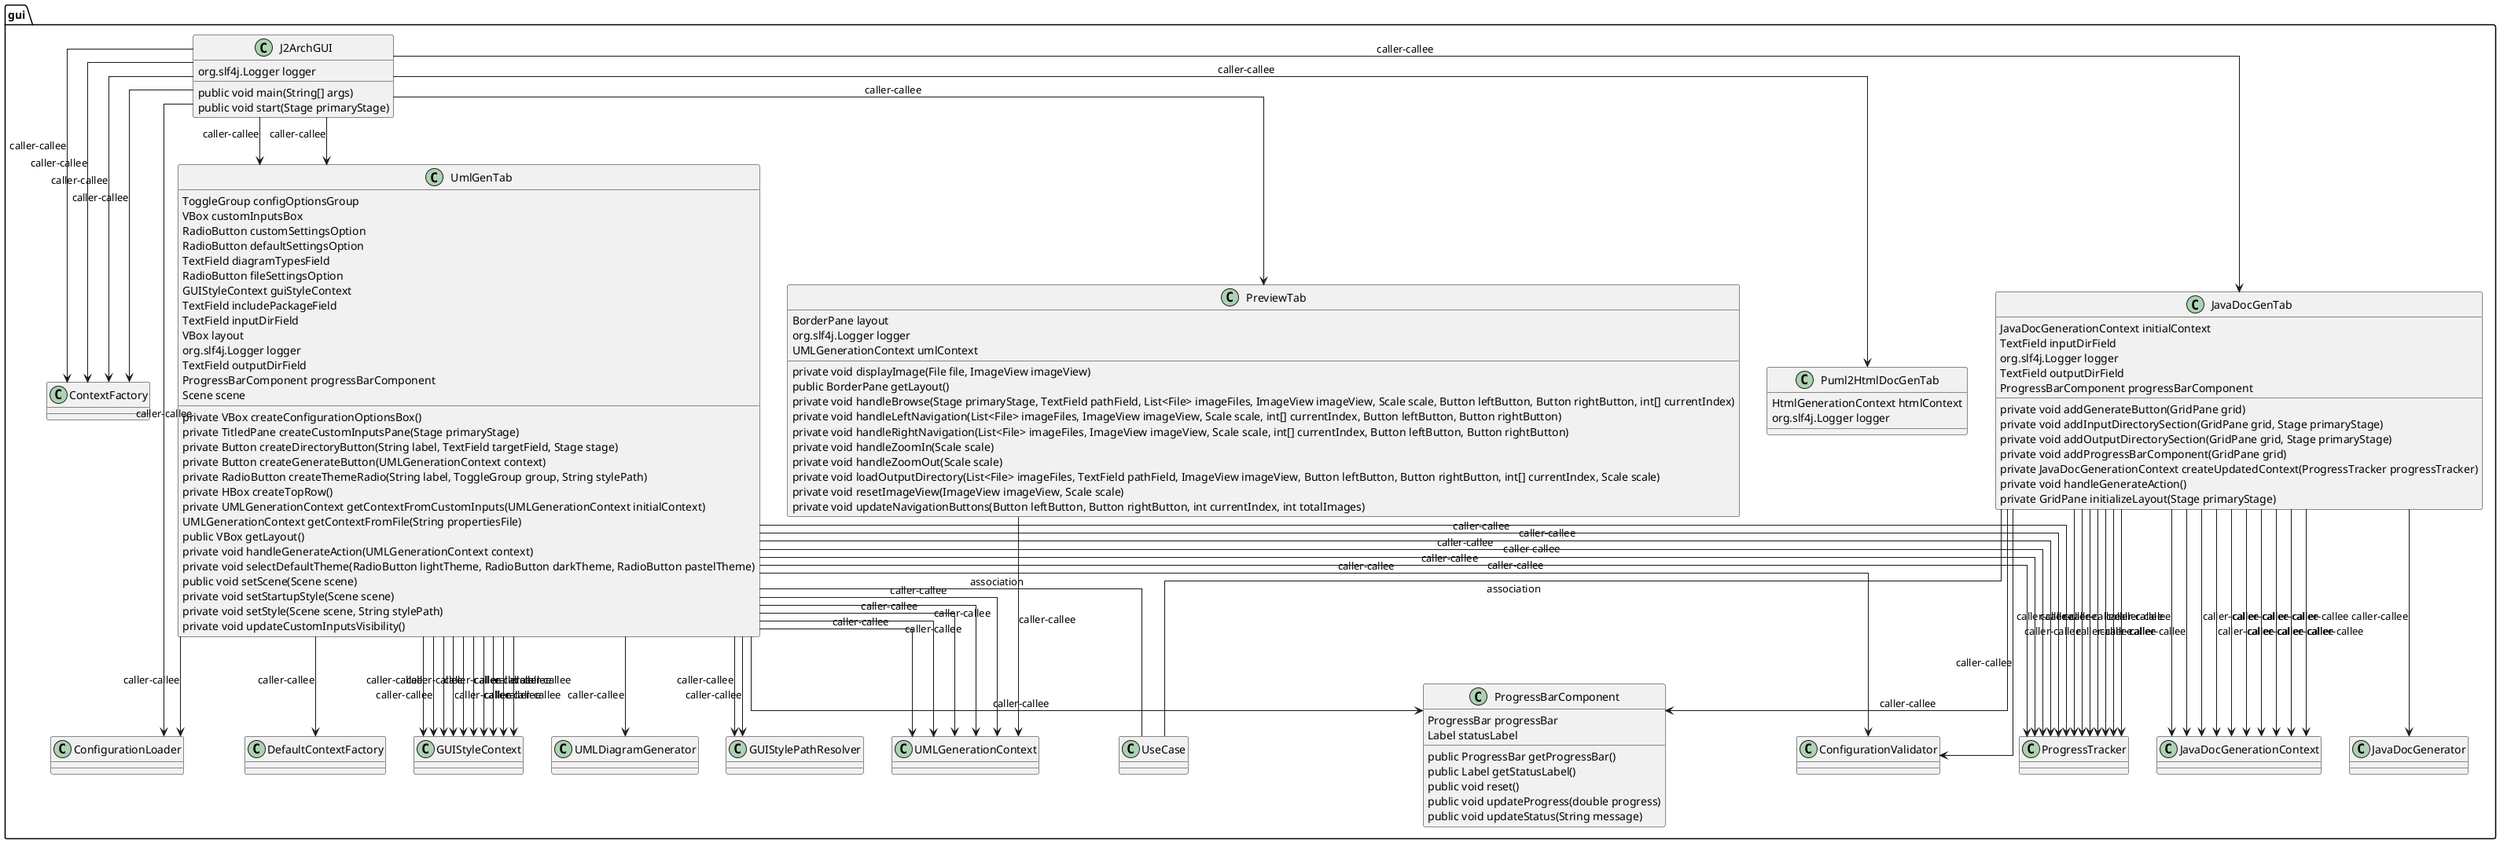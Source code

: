 @startuml
skinparam linetype Ortho
package gui {
class J2ArchGUI {
    org.slf4j.Logger logger
    public void main(String[] args)
    public void start(Stage primaryStage)
}
J2ArchGUI --> ConfigurationLoader : caller-callee
J2ArchGUI --> ContextFactory : caller-callee
J2ArchGUI --> ContextFactory : caller-callee
J2ArchGUI --> ContextFactory : caller-callee
J2ArchGUI --> ContextFactory : caller-callee
J2ArchGUI --> UmlGenTab : caller-callee
J2ArchGUI --> PreviewTab : caller-callee
J2ArchGUI --> Puml2HtmlDocGenTab : caller-callee
J2ArchGUI --> JavaDocGenTab : caller-callee
J2ArchGUI --> UmlGenTab : caller-callee
class JavaDocGenTab {
    JavaDocGenerationContext initialContext
    TextField inputDirField
    org.slf4j.Logger logger
    TextField outputDirField
    ProgressBarComponent progressBarComponent
    private void addGenerateButton(GridPane grid)
    private void addInputDirectorySection(GridPane grid, Stage primaryStage)
    private void addOutputDirectorySection(GridPane grid, Stage primaryStage)
    private void addProgressBarComponent(GridPane grid)
    private JavaDocGenerationContext createUpdatedContext(ProgressTracker progressTracker)
    private void handleGenerateAction()
    private GridPane initializeLayout(Stage primaryStage)
}
JavaDocGenTab --> JavaDocGenerationContext : caller-callee
JavaDocGenTab --> JavaDocGenerationContext : caller-callee
JavaDocGenTab --> ProgressBarComponent : caller-callee
JavaDocGenTab --> ConfigurationValidator : caller-callee
JavaDocGenTab --> JavaDocGenerator : caller-callee
JavaDocGenTab --> ProgressTracker : caller-callee
JavaDocGenTab --> ProgressTracker : caller-callee
JavaDocGenTab --> ProgressTracker : caller-callee
JavaDocGenTab --> ProgressTracker : caller-callee
JavaDocGenTab --> ProgressTracker : caller-callee
JavaDocGenTab -- UseCase : association
JavaDocGenTab --> JavaDocGenerationContext : caller-callee
JavaDocGenTab --> JavaDocGenerationContext : caller-callee
JavaDocGenTab --> JavaDocGenerationContext : caller-callee
JavaDocGenTab --> JavaDocGenerationContext : caller-callee
JavaDocGenTab --> JavaDocGenerationContext : caller-callee
JavaDocGenTab --> JavaDocGenerationContext : caller-callee
JavaDocGenTab --> JavaDocGenerationContext : caller-callee
JavaDocGenTab --> JavaDocGenerationContext : caller-callee
JavaDocGenTab --> ProgressTracker : caller-callee
JavaDocGenTab --> ProgressTracker : caller-callee
class PreviewTab {
    BorderPane layout
    org.slf4j.Logger logger
    UMLGenerationContext umlContext
    private void displayImage(File file, ImageView imageView)
    public BorderPane getLayout()
    private void handleBrowse(Stage primaryStage, TextField pathField, List<File> imageFiles, ImageView imageView, Scale scale, Button leftButton, Button rightButton, int[] currentIndex)
    private void handleLeftNavigation(List<File> imageFiles, ImageView imageView, Scale scale, int[] currentIndex, Button leftButton, Button rightButton)
    private void handleRightNavigation(List<File> imageFiles, ImageView imageView, Scale scale, int[] currentIndex, Button leftButton, Button rightButton)
    private void handleZoomIn(Scale scale)
    private void handleZoomOut(Scale scale)
    private void loadOutputDirectory(List<File> imageFiles, TextField pathField, ImageView imageView, Button leftButton, Button rightButton, int[] currentIndex, Scale scale)
    private void resetImageView(ImageView imageView, Scale scale)
    private void updateNavigationButtons(Button leftButton, Button rightButton, int currentIndex, int totalImages)
}
PreviewTab --> UMLGenerationContext : caller-callee
class ProgressBarComponent {
    ProgressBar progressBar
    Label statusLabel
    public ProgressBar getProgressBar()
    public Label getStatusLabel()
    public void reset()
    public void updateProgress(double progress)
    public void updateStatus(String message)
}
class Puml2HtmlDocGenTab {
    HtmlGenerationContext htmlContext
    org.slf4j.Logger logger
}
class UmlGenTab {
    ToggleGroup configOptionsGroup
    VBox customInputsBox
    RadioButton customSettingsOption
    RadioButton defaultSettingsOption
    TextField diagramTypesField
    RadioButton fileSettingsOption
    GUIStyleContext guiStyleContext
    TextField includePackageField
    TextField inputDirField
    VBox layout
    org.slf4j.Logger logger
    TextField outputDirField
    ProgressBarComponent progressBarComponent
    Scene scene
    private VBox createConfigurationOptionsBox()
    private TitledPane createCustomInputsPane(Stage primaryStage)
    private Button createDirectoryButton(String label, TextField targetField, Stage stage)
    private Button createGenerateButton(UMLGenerationContext context)
    private RadioButton createThemeRadio(String label, ToggleGroup group, String stylePath)
    private HBox createTopRow()
    private UMLGenerationContext getContextFromCustomInputs(UMLGenerationContext initialContext)
     UMLGenerationContext getContextFromFile(String propertiesFile)
    public VBox getLayout()
    private void handleGenerateAction(UMLGenerationContext context)
    private void selectDefaultTheme(RadioButton lightTheme, RadioButton darkTheme, RadioButton pastelTheme)
    public void setScene(Scene scene)
    private void setStartupStyle(Scene scene)
    private void setStyle(Scene scene, String stylePath)
    private void updateCustomInputsVisibility()
}
UmlGenTab --> GUIStyleContext : caller-callee
UmlGenTab --> GUIStyleContext : caller-callee
UmlGenTab --> GUIStyleContext : caller-callee
UmlGenTab --> ProgressBarComponent : caller-callee
UmlGenTab --> ProgressTracker : caller-callee
UmlGenTab --> ProgressTracker : caller-callee
UmlGenTab --> ConfigurationValidator : caller-callee
UmlGenTab --> ProgressTracker : caller-callee
UmlGenTab --> UMLDiagramGenerator : caller-callee
UmlGenTab --> ProgressTracker : caller-callee
UmlGenTab --> ProgressTracker : caller-callee
UmlGenTab --> ProgressTracker : caller-callee
UmlGenTab -- UseCase : association
UmlGenTab --> GUIStyleContext : caller-callee
UmlGenTab --> GUIStyleContext : caller-callee
UmlGenTab --> GUIStylePathResolver : caller-callee
UmlGenTab --> GUIStylePathResolver : caller-callee
UmlGenTab --> GUIStyleContext : caller-callee
UmlGenTab --> GUIStyleContext : caller-callee
UmlGenTab --> GUIStyleContext : caller-callee
UmlGenTab --> GUIStyleContext : caller-callee
UmlGenTab --> GUIStyleContext : caller-callee
UmlGenTab --> ConfigurationLoader : caller-callee
UmlGenTab --> DefaultContextFactory : caller-callee
UmlGenTab --> UMLGenerationContext : caller-callee
UmlGenTab --> UMLGenerationContext : caller-callee
UmlGenTab --> UMLGenerationContext : caller-callee
UmlGenTab --> UMLGenerationContext : caller-callee
UmlGenTab --> UMLGenerationContext : caller-callee
}
@enduml
